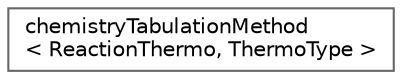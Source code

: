 digraph "Graphical Class Hierarchy"
{
 // LATEX_PDF_SIZE
  bgcolor="transparent";
  edge [fontname=Helvetica,fontsize=10,labelfontname=Helvetica,labelfontsize=10];
  node [fontname=Helvetica,fontsize=10,shape=box,height=0.2,width=0.4];
  rankdir="LR";
  Node0 [id="Node000000",label="chemistryTabulationMethod\l\< ReactionThermo, ThermoType \>",height=0.2,width=0.4,color="grey40", fillcolor="white", style="filled",URL="$classFoam_1_1chemistryTabulationMethod.html",tooltip=" "];
}
